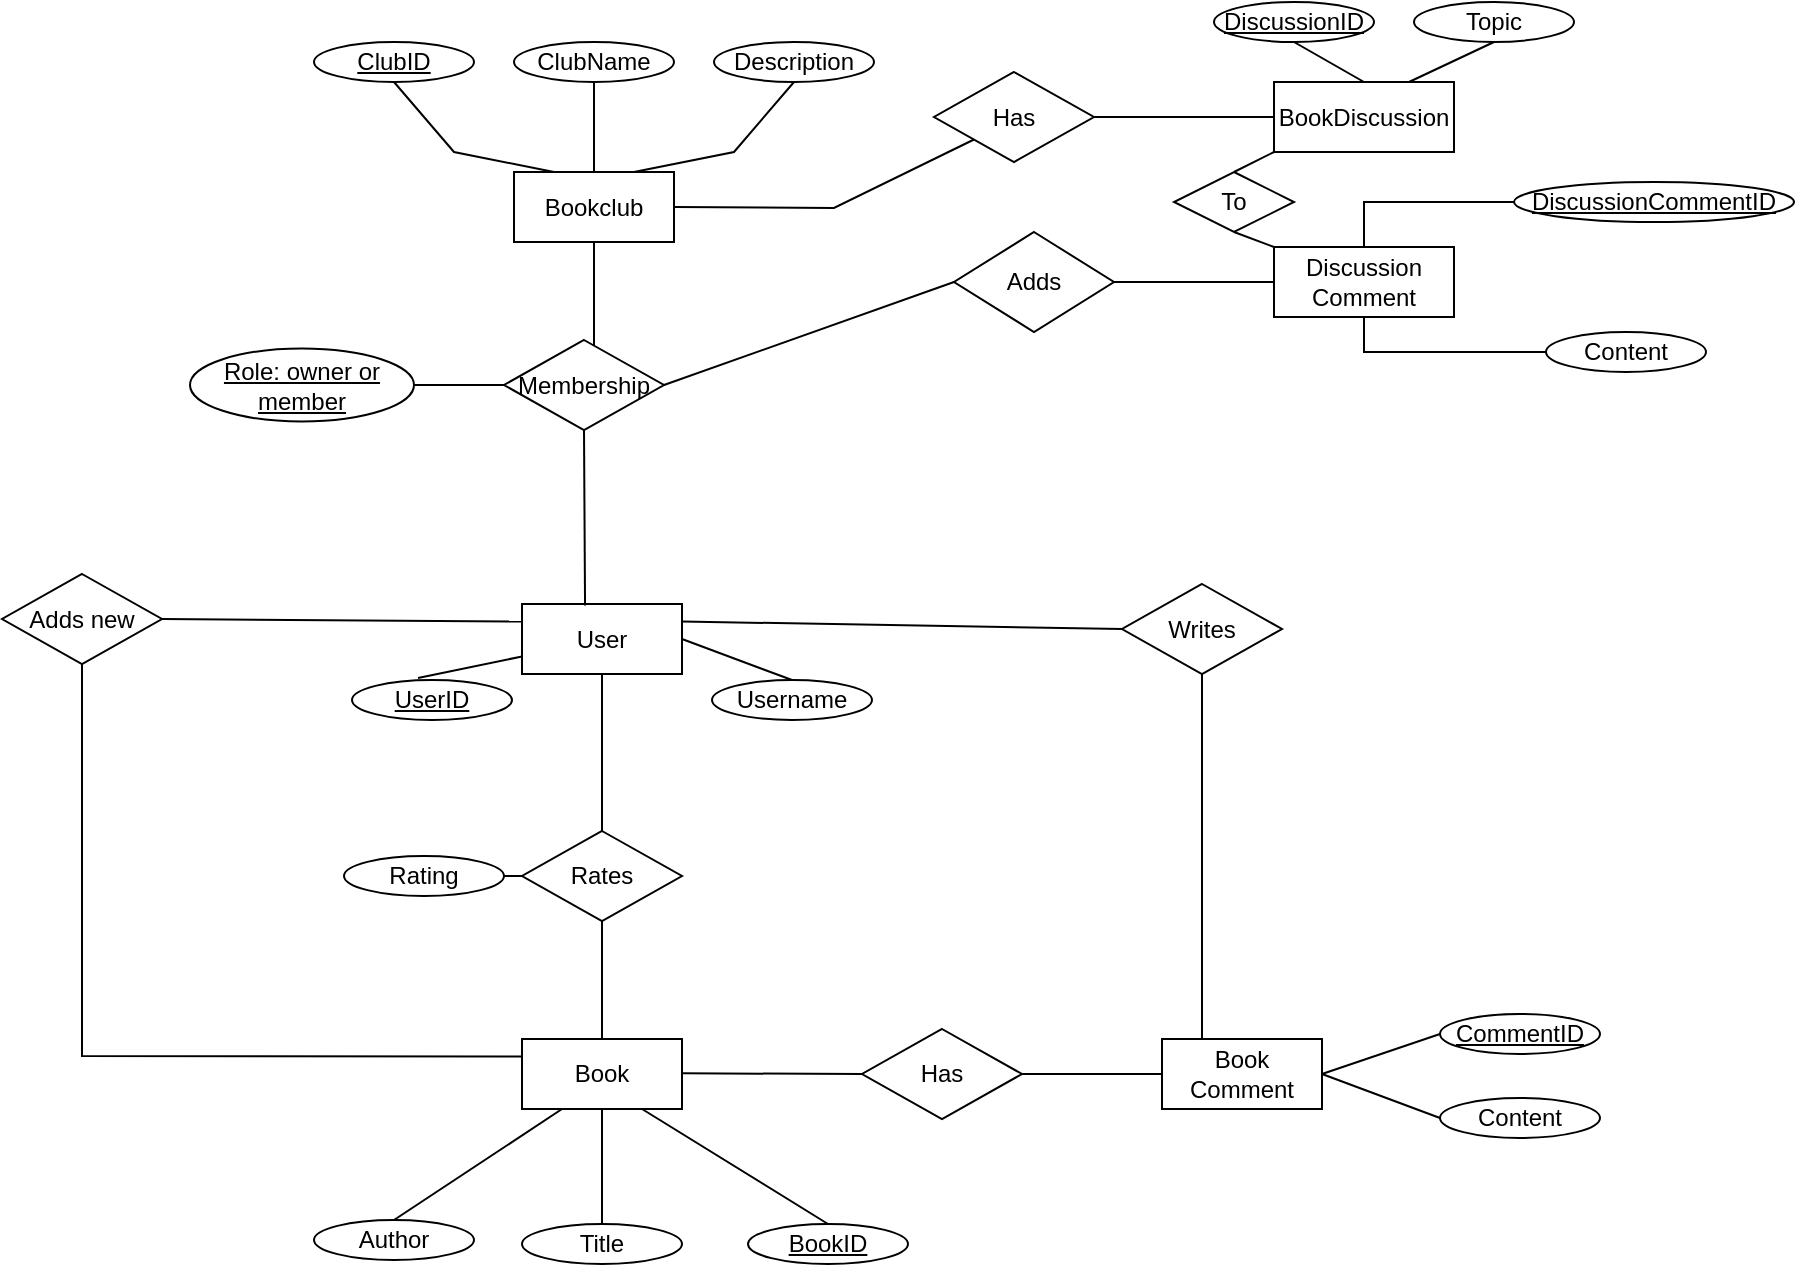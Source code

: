 <mxfile version="26.2.14">
  <diagram name="Page-1" id="cg26zeHAfPYSLwBz31Go">
    <mxGraphModel dx="748" dy="782" grid="0" gridSize="10" guides="1" tooltips="1" connect="1" arrows="1" fold="1" page="0" pageScale="1" pageWidth="827" pageHeight="1169" math="0" shadow="0">
      <root>
        <mxCell id="0" />
        <mxCell id="1" parent="0" />
        <mxCell id="hbbTRyOxC2RGxaQ1tcMn-1" value="User" style="rounded=0;whiteSpace=wrap;html=1;" parent="1" vertex="1">
          <mxGeometry x="1410" y="370" width="80" height="35" as="geometry" />
        </mxCell>
        <mxCell id="hbbTRyOxC2RGxaQ1tcMn-2" value="Rates" style="rhombus;whiteSpace=wrap;html=1;" parent="1" vertex="1">
          <mxGeometry x="1410" y="483.5" width="80" height="45" as="geometry" />
        </mxCell>
        <mxCell id="hbbTRyOxC2RGxaQ1tcMn-3" value="" style="endArrow=none;html=1;rounded=0;entryX=0.5;entryY=0;entryDx=0;entryDy=0;exitX=0.5;exitY=1;exitDx=0;exitDy=0;" parent="1" source="hbbTRyOxC2RGxaQ1tcMn-1" target="hbbTRyOxC2RGxaQ1tcMn-2" edge="1">
          <mxGeometry width="50" height="50" relative="1" as="geometry">
            <mxPoint x="1260" y="420" as="sourcePoint" />
            <mxPoint x="1310" y="370" as="targetPoint" />
            <Array as="points" />
          </mxGeometry>
        </mxCell>
        <mxCell id="hbbTRyOxC2RGxaQ1tcMn-4" value="Bookclub" style="rounded=0;whiteSpace=wrap;html=1;" parent="1" vertex="1">
          <mxGeometry x="1406" y="154" width="80" height="35" as="geometry" />
        </mxCell>
        <mxCell id="hbbTRyOxC2RGxaQ1tcMn-5" value="Book" style="rounded=0;whiteSpace=wrap;html=1;" parent="1" vertex="1">
          <mxGeometry x="1410" y="587.5" width="80" height="35" as="geometry" />
        </mxCell>
        <mxCell id="hbbTRyOxC2RGxaQ1tcMn-6" value="" style="endArrow=none;html=1;rounded=0;entryX=0.5;entryY=0;entryDx=0;entryDy=0;exitX=0.5;exitY=1;exitDx=0;exitDy=0;" parent="1" source="hbbTRyOxC2RGxaQ1tcMn-2" target="hbbTRyOxC2RGxaQ1tcMn-5" edge="1">
          <mxGeometry width="50" height="50" relative="1" as="geometry">
            <mxPoint x="1500" y="437.5" as="sourcePoint" />
            <mxPoint x="1550" y="387.5" as="targetPoint" />
          </mxGeometry>
        </mxCell>
        <mxCell id="hbbTRyOxC2RGxaQ1tcMn-7" value="Author" style="ellipse;whiteSpace=wrap;html=1;" parent="1" vertex="1">
          <mxGeometry x="1306" y="678" width="80" height="20" as="geometry" />
        </mxCell>
        <mxCell id="hbbTRyOxC2RGxaQ1tcMn-8" value="Title" style="ellipse;whiteSpace=wrap;html=1;" parent="1" vertex="1">
          <mxGeometry x="1410" y="680" width="80" height="20" as="geometry" />
        </mxCell>
        <mxCell id="hbbTRyOxC2RGxaQ1tcMn-9" value="&lt;u&gt;BookID&lt;/u&gt;" style="ellipse;whiteSpace=wrap;html=1;" parent="1" vertex="1">
          <mxGeometry x="1523" y="680" width="80" height="20" as="geometry" />
        </mxCell>
        <mxCell id="hbbTRyOxC2RGxaQ1tcMn-10" value="" style="endArrow=none;html=1;rounded=0;exitX=1;exitY=0.25;exitDx=0;exitDy=0;entryX=0;entryY=0.5;entryDx=0;entryDy=0;" parent="1" target="hbbTRyOxC2RGxaQ1tcMn-11" edge="1">
          <mxGeometry width="50" height="50" relative="1" as="geometry">
            <mxPoint x="1490" y="604.66" as="sourcePoint" />
            <mxPoint x="1560" y="600" as="targetPoint" />
          </mxGeometry>
        </mxCell>
        <mxCell id="hbbTRyOxC2RGxaQ1tcMn-11" value="Has" style="rhombus;whiteSpace=wrap;html=1;" parent="1" vertex="1">
          <mxGeometry x="1580" y="582.5" width="80" height="45" as="geometry" />
        </mxCell>
        <mxCell id="hbbTRyOxC2RGxaQ1tcMn-12" value="Book&lt;div&gt;Comment&lt;/div&gt;" style="rounded=0;whiteSpace=wrap;html=1;" parent="1" vertex="1">
          <mxGeometry x="1730" y="587.5" width="80" height="35" as="geometry" />
        </mxCell>
        <mxCell id="hbbTRyOxC2RGxaQ1tcMn-13" value="" style="endArrow=none;html=1;rounded=0;entryX=1;entryY=0.5;entryDx=0;entryDy=0;exitX=0;exitY=0.5;exitDx=0;exitDy=0;" parent="1" source="hbbTRyOxC2RGxaQ1tcMn-12" target="hbbTRyOxC2RGxaQ1tcMn-11" edge="1">
          <mxGeometry width="50" height="50" relative="1" as="geometry">
            <mxPoint x="1410" y="430" as="sourcePoint" />
            <mxPoint x="1460" y="380" as="targetPoint" />
          </mxGeometry>
        </mxCell>
        <mxCell id="hbbTRyOxC2RGxaQ1tcMn-14" value="&lt;u&gt;CommentID&lt;/u&gt;" style="ellipse;whiteSpace=wrap;html=1;" parent="1" vertex="1">
          <mxGeometry x="1869" y="575" width="80" height="20" as="geometry" />
        </mxCell>
        <mxCell id="hbbTRyOxC2RGxaQ1tcMn-15" value="Content" style="ellipse;whiteSpace=wrap;html=1;" parent="1" vertex="1">
          <mxGeometry x="1869" y="617" width="80" height="20" as="geometry" />
        </mxCell>
        <mxCell id="hbbTRyOxC2RGxaQ1tcMn-16" value="" style="endArrow=none;html=1;rounded=0;entryX=0.5;entryY=1;entryDx=0;entryDy=0;exitX=0.5;exitY=0;exitDx=0;exitDy=0;" parent="1" source="hbbTRyOxC2RGxaQ1tcMn-8" target="hbbTRyOxC2RGxaQ1tcMn-5" edge="1">
          <mxGeometry width="50" height="50" relative="1" as="geometry">
            <mxPoint x="1480" y="670" as="sourcePoint" />
            <mxPoint x="1530" y="620" as="targetPoint" />
          </mxGeometry>
        </mxCell>
        <mxCell id="hbbTRyOxC2RGxaQ1tcMn-19" value="&lt;u&gt;UserID&lt;/u&gt;" style="ellipse;whiteSpace=wrap;html=1;" parent="1" vertex="1">
          <mxGeometry x="1325" y="408" width="80" height="20" as="geometry" />
        </mxCell>
        <mxCell id="hbbTRyOxC2RGxaQ1tcMn-20" value="Username" style="ellipse;whiteSpace=wrap;html=1;" parent="1" vertex="1">
          <mxGeometry x="1505" y="408" width="80" height="20" as="geometry" />
        </mxCell>
        <mxCell id="hbbTRyOxC2RGxaQ1tcMn-23" value="&lt;u&gt;ClubID&lt;/u&gt;" style="ellipse;whiteSpace=wrap;html=1;" parent="1" vertex="1">
          <mxGeometry x="1306" y="89" width="80" height="20" as="geometry" />
        </mxCell>
        <mxCell id="hbbTRyOxC2RGxaQ1tcMn-24" value="ClubName" style="ellipse;whiteSpace=wrap;html=1;" parent="1" vertex="1">
          <mxGeometry x="1406" y="89" width="80" height="20" as="geometry" />
        </mxCell>
        <mxCell id="hbbTRyOxC2RGxaQ1tcMn-25" value="Description" style="ellipse;whiteSpace=wrap;html=1;" parent="1" vertex="1">
          <mxGeometry x="1506" y="89" width="80" height="20" as="geometry" />
        </mxCell>
        <mxCell id="hbbTRyOxC2RGxaQ1tcMn-26" value="" style="endArrow=none;html=1;rounded=0;entryX=0.5;entryY=0;entryDx=0;entryDy=0;exitX=0.5;exitY=1;exitDx=0;exitDy=0;" parent="1" source="hbbTRyOxC2RGxaQ1tcMn-24" target="hbbTRyOxC2RGxaQ1tcMn-4" edge="1">
          <mxGeometry width="50" height="50" relative="1" as="geometry">
            <mxPoint x="1266" y="414" as="sourcePoint" />
            <mxPoint x="1316" y="364" as="targetPoint" />
          </mxGeometry>
        </mxCell>
        <mxCell id="hbbTRyOxC2RGxaQ1tcMn-27" value="" style="endArrow=none;html=1;rounded=0;entryX=0.25;entryY=0;entryDx=0;entryDy=0;exitX=0.5;exitY=1;exitDx=0;exitDy=0;" parent="1" source="hbbTRyOxC2RGxaQ1tcMn-23" target="hbbTRyOxC2RGxaQ1tcMn-4" edge="1">
          <mxGeometry width="50" height="50" relative="1" as="geometry">
            <mxPoint x="1266" y="414" as="sourcePoint" />
            <mxPoint x="1316" y="364" as="targetPoint" />
            <Array as="points">
              <mxPoint x="1376" y="144" />
            </Array>
          </mxGeometry>
        </mxCell>
        <mxCell id="hbbTRyOxC2RGxaQ1tcMn-28" value="" style="endArrow=none;html=1;rounded=0;entryX=0.75;entryY=0;entryDx=0;entryDy=0;exitX=0.5;exitY=1;exitDx=0;exitDy=0;" parent="1" source="hbbTRyOxC2RGxaQ1tcMn-25" target="hbbTRyOxC2RGxaQ1tcMn-4" edge="1">
          <mxGeometry width="50" height="50" relative="1" as="geometry">
            <mxPoint x="1266" y="414" as="sourcePoint" />
            <mxPoint x="1316" y="364" as="targetPoint" />
            <Array as="points">
              <mxPoint x="1516" y="144" />
            </Array>
          </mxGeometry>
        </mxCell>
        <mxCell id="hbbTRyOxC2RGxaQ1tcMn-29" value="Adds new" style="rhombus;whiteSpace=wrap;html=1;" parent="1" vertex="1">
          <mxGeometry x="1150" y="355" width="80" height="45" as="geometry" />
        </mxCell>
        <mxCell id="hbbTRyOxC2RGxaQ1tcMn-30" value="" style="endArrow=none;html=1;rounded=0;entryX=0.5;entryY=0;entryDx=0;entryDy=0;exitX=0.5;exitY=1;exitDx=0;exitDy=0;" parent="1" source="hbbTRyOxC2RGxaQ1tcMn-4" edge="1">
          <mxGeometry width="50" height="50" relative="1" as="geometry">
            <mxPoint x="1216" y="454" as="sourcePoint" />
            <mxPoint x="1446" y="246.5" as="targetPoint" />
          </mxGeometry>
        </mxCell>
        <mxCell id="hbbTRyOxC2RGxaQ1tcMn-35" value="" style="endArrow=none;html=1;rounded=0;entryX=0.394;entryY=0.022;entryDx=0;entryDy=0;exitX=0.5;exitY=1;exitDx=0;exitDy=0;entryPerimeter=0;" parent="1" source="keDXUPkcpk8_cCBQaGo0-1" target="hbbTRyOxC2RGxaQ1tcMn-1" edge="1">
          <mxGeometry width="50" height="50" relative="1" as="geometry">
            <mxPoint x="1380" y="325" as="sourcePoint" />
            <mxPoint x="1210" y="360" as="targetPoint" />
          </mxGeometry>
        </mxCell>
        <mxCell id="hbbTRyOxC2RGxaQ1tcMn-38" value="" style="endArrow=none;html=1;rounded=0;entryX=0;entryY=0.25;entryDx=0;entryDy=0;exitX=1;exitY=0.5;exitDx=0;exitDy=0;" parent="1" source="hbbTRyOxC2RGxaQ1tcMn-29" target="hbbTRyOxC2RGxaQ1tcMn-1" edge="1">
          <mxGeometry width="50" height="50" relative="1" as="geometry">
            <mxPoint x="1490" y="410" as="sourcePoint" />
            <mxPoint x="1540" y="360" as="targetPoint" />
            <Array as="points" />
          </mxGeometry>
        </mxCell>
        <mxCell id="hbbTRyOxC2RGxaQ1tcMn-39" value="" style="endArrow=none;html=1;rounded=0;entryX=0.5;entryY=1;entryDx=0;entryDy=0;exitX=0;exitY=0.25;exitDx=0;exitDy=0;" parent="1" source="hbbTRyOxC2RGxaQ1tcMn-5" target="hbbTRyOxC2RGxaQ1tcMn-29" edge="1">
          <mxGeometry width="50" height="50" relative="1" as="geometry">
            <mxPoint x="1490" y="410" as="sourcePoint" />
            <mxPoint x="1540" y="360" as="targetPoint" />
            <Array as="points">
              <mxPoint x="1190" y="596" />
            </Array>
          </mxGeometry>
        </mxCell>
        <mxCell id="hbbTRyOxC2RGxaQ1tcMn-45" value="Writes" style="rhombus;whiteSpace=wrap;html=1;" parent="1" vertex="1">
          <mxGeometry x="1710" y="360" width="80" height="45" as="geometry" />
        </mxCell>
        <mxCell id="hbbTRyOxC2RGxaQ1tcMn-46" value="" style="endArrow=none;html=1;rounded=0;entryX=1;entryY=0.25;entryDx=0;entryDy=0;exitX=0;exitY=0.5;exitDx=0;exitDy=0;" parent="1" source="hbbTRyOxC2RGxaQ1tcMn-45" target="hbbTRyOxC2RGxaQ1tcMn-1" edge="1">
          <mxGeometry width="50" height="50" relative="1" as="geometry">
            <mxPoint x="1540" y="500" as="sourcePoint" />
            <mxPoint x="1590" y="450" as="targetPoint" />
          </mxGeometry>
        </mxCell>
        <mxCell id="hbbTRyOxC2RGxaQ1tcMn-47" value="" style="endArrow=none;html=1;rounded=0;entryX=0.5;entryY=1;entryDx=0;entryDy=0;exitX=0.25;exitY=0;exitDx=0;exitDy=0;" parent="1" source="hbbTRyOxC2RGxaQ1tcMn-12" target="hbbTRyOxC2RGxaQ1tcMn-45" edge="1">
          <mxGeometry width="50" height="50" relative="1" as="geometry">
            <mxPoint x="1540" y="500" as="sourcePoint" />
            <mxPoint x="1590" y="450" as="targetPoint" />
          </mxGeometry>
        </mxCell>
        <mxCell id="hbbTRyOxC2RGxaQ1tcMn-55" value="BookDiscussion" style="rounded=0;whiteSpace=wrap;html=1;" parent="1" vertex="1">
          <mxGeometry x="1786" y="109" width="90" height="35" as="geometry" />
        </mxCell>
        <mxCell id="hbbTRyOxC2RGxaQ1tcMn-56" value="Has" style="rhombus;whiteSpace=wrap;html=1;" parent="1" vertex="1">
          <mxGeometry x="1616" y="104" width="80" height="45" as="geometry" />
        </mxCell>
        <mxCell id="hbbTRyOxC2RGxaQ1tcMn-57" value="" style="endArrow=none;html=1;rounded=0;entryX=1;entryY=0.5;entryDx=0;entryDy=0;exitX=0;exitY=1;exitDx=0;exitDy=0;" parent="1" source="hbbTRyOxC2RGxaQ1tcMn-56" target="hbbTRyOxC2RGxaQ1tcMn-4" edge="1">
          <mxGeometry width="50" height="50" relative="1" as="geometry">
            <mxPoint x="1536" y="464" as="sourcePoint" />
            <mxPoint x="1586" y="414" as="targetPoint" />
            <Array as="points">
              <mxPoint x="1566" y="172" />
            </Array>
          </mxGeometry>
        </mxCell>
        <mxCell id="hbbTRyOxC2RGxaQ1tcMn-58" value="" style="endArrow=none;html=1;rounded=0;entryX=1;entryY=0.5;entryDx=0;entryDy=0;exitX=0;exitY=0.5;exitDx=0;exitDy=0;" parent="1" source="hbbTRyOxC2RGxaQ1tcMn-55" target="hbbTRyOxC2RGxaQ1tcMn-56" edge="1">
          <mxGeometry width="50" height="50" relative="1" as="geometry">
            <mxPoint x="1536" y="464" as="sourcePoint" />
            <mxPoint x="1586" y="414" as="targetPoint" />
          </mxGeometry>
        </mxCell>
        <mxCell id="hbbTRyOxC2RGxaQ1tcMn-59" value="Adds" style="rhombus;whiteSpace=wrap;html=1;" parent="1" vertex="1">
          <mxGeometry x="1626" y="184" width="80" height="50" as="geometry" />
        </mxCell>
        <mxCell id="hbbTRyOxC2RGxaQ1tcMn-60" value="" style="endArrow=none;html=1;rounded=0;entryX=1;entryY=0.5;entryDx=0;entryDy=0;exitX=0;exitY=0.5;exitDx=0;exitDy=0;" parent="1" source="hbbTRyOxC2RGxaQ1tcMn-59" target="keDXUPkcpk8_cCBQaGo0-1" edge="1">
          <mxGeometry width="50" height="50" relative="1" as="geometry">
            <mxPoint x="1536" y="464" as="sourcePoint" />
            <mxPoint x="1486" y="255.25" as="targetPoint" />
          </mxGeometry>
        </mxCell>
        <mxCell id="hbbTRyOxC2RGxaQ1tcMn-62" value="" style="endArrow=none;html=1;rounded=0;entryX=1;entryY=0.5;entryDx=0;entryDy=0;exitX=0;exitY=0.5;exitDx=0;exitDy=0;" parent="1" source="hbbTRyOxC2RGxaQ1tcMn-63" target="hbbTRyOxC2RGxaQ1tcMn-59" edge="1">
          <mxGeometry width="50" height="50" relative="1" as="geometry">
            <mxPoint x="1536" y="464" as="sourcePoint" />
            <mxPoint x="1586" y="414" as="targetPoint" />
          </mxGeometry>
        </mxCell>
        <mxCell id="hbbTRyOxC2RGxaQ1tcMn-63" value="Discussion&lt;div&gt;Comment&lt;/div&gt;" style="rounded=0;whiteSpace=wrap;html=1;" parent="1" vertex="1">
          <mxGeometry x="1786" y="191.5" width="90" height="35" as="geometry" />
        </mxCell>
        <mxCell id="hbbTRyOxC2RGxaQ1tcMn-64" value="&lt;u&gt;DiscussionCommentID&lt;/u&gt;" style="ellipse;whiteSpace=wrap;html=1;" parent="1" vertex="1">
          <mxGeometry x="1906" y="159" width="140" height="20" as="geometry" />
        </mxCell>
        <mxCell id="hbbTRyOxC2RGxaQ1tcMn-66" value="Content" style="ellipse;whiteSpace=wrap;html=1;" parent="1" vertex="1">
          <mxGeometry x="1922" y="234" width="80" height="20" as="geometry" />
        </mxCell>
        <mxCell id="hbbTRyOxC2RGxaQ1tcMn-67" value="" style="endArrow=none;html=1;rounded=0;entryX=0.5;entryY=1;entryDx=0;entryDy=0;exitX=0;exitY=0.5;exitDx=0;exitDy=0;" parent="1" source="hbbTRyOxC2RGxaQ1tcMn-66" target="hbbTRyOxC2RGxaQ1tcMn-63" edge="1">
          <mxGeometry width="50" height="50" relative="1" as="geometry">
            <mxPoint x="1536" y="474" as="sourcePoint" />
            <mxPoint x="1586" y="424" as="targetPoint" />
            <Array as="points">
              <mxPoint x="1831" y="244" />
            </Array>
          </mxGeometry>
        </mxCell>
        <mxCell id="hbbTRyOxC2RGxaQ1tcMn-69" value="" style="endArrow=none;html=1;rounded=0;entryX=0.5;entryY=0;entryDx=0;entryDy=0;exitX=0;exitY=0.5;exitDx=0;exitDy=0;" parent="1" source="hbbTRyOxC2RGxaQ1tcMn-64" target="hbbTRyOxC2RGxaQ1tcMn-63" edge="1">
          <mxGeometry width="50" height="50" relative="1" as="geometry">
            <mxPoint x="1536" y="474" as="sourcePoint" />
            <mxPoint x="1586" y="424" as="targetPoint" />
            <Array as="points">
              <mxPoint x="1831" y="169" />
            </Array>
          </mxGeometry>
        </mxCell>
        <mxCell id="hbbTRyOxC2RGxaQ1tcMn-70" value="To" style="rhombus;whiteSpace=wrap;html=1;" parent="1" vertex="1">
          <mxGeometry x="1736" y="154" width="60" height="30" as="geometry" />
        </mxCell>
        <mxCell id="hbbTRyOxC2RGxaQ1tcMn-71" value="" style="endArrow=none;html=1;rounded=0;entryX=0;entryY=0;entryDx=0;entryDy=0;exitX=0.5;exitY=1;exitDx=0;exitDy=0;" parent="1" source="hbbTRyOxC2RGxaQ1tcMn-70" target="hbbTRyOxC2RGxaQ1tcMn-63" edge="1">
          <mxGeometry width="50" height="50" relative="1" as="geometry">
            <mxPoint x="1816" y="474" as="sourcePoint" />
            <mxPoint x="1866" y="424" as="targetPoint" />
          </mxGeometry>
        </mxCell>
        <mxCell id="hbbTRyOxC2RGxaQ1tcMn-72" value="" style="endArrow=none;html=1;rounded=0;entryX=0.5;entryY=0;entryDx=0;entryDy=0;exitX=0;exitY=1;exitDx=0;exitDy=0;" parent="1" source="hbbTRyOxC2RGxaQ1tcMn-55" target="hbbTRyOxC2RGxaQ1tcMn-70" edge="1">
          <mxGeometry width="50" height="50" relative="1" as="geometry">
            <mxPoint x="1816" y="474" as="sourcePoint" />
            <mxPoint x="1866" y="424" as="targetPoint" />
          </mxGeometry>
        </mxCell>
        <mxCell id="hbbTRyOxC2RGxaQ1tcMn-73" value="&lt;u&gt;DiscussionID&lt;/u&gt;" style="ellipse;whiteSpace=wrap;html=1;" parent="1" vertex="1">
          <mxGeometry x="1756" y="69" width="80" height="20" as="geometry" />
        </mxCell>
        <mxCell id="hbbTRyOxC2RGxaQ1tcMn-74" value="" style="endArrow=none;html=1;rounded=0;entryX=0.5;entryY=0;entryDx=0;entryDy=0;exitX=0.5;exitY=1;exitDx=0;exitDy=0;" parent="1" source="hbbTRyOxC2RGxaQ1tcMn-73" target="hbbTRyOxC2RGxaQ1tcMn-55" edge="1">
          <mxGeometry width="50" height="50" relative="1" as="geometry">
            <mxPoint x="1816" y="474" as="sourcePoint" />
            <mxPoint x="1866" y="424" as="targetPoint" />
          </mxGeometry>
        </mxCell>
        <mxCell id="hbbTRyOxC2RGxaQ1tcMn-79" value="&lt;u&gt;Role: owner or member&lt;/u&gt;" style="ellipse;whiteSpace=wrap;html=1;" parent="1" vertex="1">
          <mxGeometry x="1244" y="242.25" width="112" height="36.5" as="geometry" />
        </mxCell>
        <mxCell id="hbbTRyOxC2RGxaQ1tcMn-81" value="" style="endArrow=none;html=1;rounded=0;entryX=1;entryY=0.5;entryDx=0;entryDy=0;exitX=0;exitY=0.5;exitDx=0;exitDy=0;" parent="1" source="keDXUPkcpk8_cCBQaGo0-1" target="hbbTRyOxC2RGxaQ1tcMn-79" edge="1">
          <mxGeometry width="50" height="50" relative="1" as="geometry">
            <mxPoint x="1406" y="255.25" as="sourcePoint" />
            <mxPoint x="1756" y="434" as="targetPoint" />
          </mxGeometry>
        </mxCell>
        <mxCell id="hbbTRyOxC2RGxaQ1tcMn-82" value="Topic" style="ellipse;whiteSpace=wrap;html=1;" parent="1" vertex="1">
          <mxGeometry x="1856" y="69" width="80" height="20" as="geometry" />
        </mxCell>
        <mxCell id="hbbTRyOxC2RGxaQ1tcMn-83" value="" style="endArrow=none;html=1;rounded=0;entryX=0.5;entryY=1;entryDx=0;entryDy=0;exitX=0.75;exitY=0;exitDx=0;exitDy=0;" parent="1" source="hbbTRyOxC2RGxaQ1tcMn-55" target="hbbTRyOxC2RGxaQ1tcMn-82" edge="1">
          <mxGeometry width="50" height="50" relative="1" as="geometry">
            <mxPoint x="1666" y="384" as="sourcePoint" />
            <mxPoint x="1716" y="334" as="targetPoint" />
          </mxGeometry>
        </mxCell>
        <mxCell id="hbbTRyOxC2RGxaQ1tcMn-88" value="Rating" style="ellipse;whiteSpace=wrap;html=1;" parent="1" vertex="1">
          <mxGeometry x="1321" y="496" width="80" height="20" as="geometry" />
        </mxCell>
        <mxCell id="hbbTRyOxC2RGxaQ1tcMn-101" value="" style="endArrow=none;html=1;rounded=0;fontSize=12;startSize=8;endSize=8;curved=1;entryX=1;entryY=0.5;entryDx=0;entryDy=0;exitX=0.5;exitY=0;exitDx=0;exitDy=0;" parent="1" source="hbbTRyOxC2RGxaQ1tcMn-20" target="hbbTRyOxC2RGxaQ1tcMn-1" edge="1">
          <mxGeometry width="50" height="50" relative="1" as="geometry">
            <mxPoint x="1443" y="367" as="sourcePoint" />
            <mxPoint x="1493" y="317" as="targetPoint" />
          </mxGeometry>
        </mxCell>
        <mxCell id="hbbTRyOxC2RGxaQ1tcMn-102" value="" style="endArrow=none;html=1;rounded=0;fontSize=12;startSize=8;endSize=8;curved=1;entryX=0;entryY=0.75;entryDx=0;entryDy=0;" parent="1" target="hbbTRyOxC2RGxaQ1tcMn-1" edge="1">
          <mxGeometry width="50" height="50" relative="1" as="geometry">
            <mxPoint x="1358" y="407" as="sourcePoint" />
            <mxPoint x="1493" y="317" as="targetPoint" />
          </mxGeometry>
        </mxCell>
        <mxCell id="keDXUPkcpk8_cCBQaGo0-1" value="Membership" style="rhombus;whiteSpace=wrap;html=1;" vertex="1" parent="1">
          <mxGeometry x="1401" y="238" width="80" height="45" as="geometry" />
        </mxCell>
        <mxCell id="keDXUPkcpk8_cCBQaGo0-2" value="" style="endArrow=none;html=1;rounded=0;fontSize=12;startSize=8;endSize=8;curved=1;entryX=1;entryY=0.5;entryDx=0;entryDy=0;exitX=0;exitY=0.5;exitDx=0;exitDy=0;" edge="1" parent="1" source="hbbTRyOxC2RGxaQ1tcMn-14" target="hbbTRyOxC2RGxaQ1tcMn-12">
          <mxGeometry width="50" height="50" relative="1" as="geometry">
            <mxPoint x="1555" y="418" as="sourcePoint" />
            <mxPoint x="1500" y="398" as="targetPoint" />
          </mxGeometry>
        </mxCell>
        <mxCell id="keDXUPkcpk8_cCBQaGo0-3" value="" style="endArrow=none;html=1;rounded=0;fontSize=12;startSize=8;endSize=8;curved=1;entryX=1;entryY=0.5;entryDx=0;entryDy=0;exitX=0;exitY=0.5;exitDx=0;exitDy=0;" edge="1" parent="1" source="hbbTRyOxC2RGxaQ1tcMn-15" target="hbbTRyOxC2RGxaQ1tcMn-12">
          <mxGeometry width="50" height="50" relative="1" as="geometry">
            <mxPoint x="1565" y="428" as="sourcePoint" />
            <mxPoint x="1510" y="408" as="targetPoint" />
          </mxGeometry>
        </mxCell>
        <mxCell id="keDXUPkcpk8_cCBQaGo0-6" value="" style="endArrow=none;html=1;rounded=0;entryX=0.25;entryY=1;entryDx=0;entryDy=0;exitX=0.5;exitY=0;exitDx=0;exitDy=0;" edge="1" parent="1" source="hbbTRyOxC2RGxaQ1tcMn-7" target="hbbTRyOxC2RGxaQ1tcMn-5">
          <mxGeometry width="50" height="50" relative="1" as="geometry">
            <mxPoint x="1740" y="615" as="sourcePoint" />
            <mxPoint x="1670" y="615" as="targetPoint" />
          </mxGeometry>
        </mxCell>
        <mxCell id="keDXUPkcpk8_cCBQaGo0-7" value="" style="endArrow=none;html=1;rounded=0;entryX=0.75;entryY=1;entryDx=0;entryDy=0;exitX=0.5;exitY=0;exitDx=0;exitDy=0;" edge="1" parent="1" source="hbbTRyOxC2RGxaQ1tcMn-9" target="hbbTRyOxC2RGxaQ1tcMn-5">
          <mxGeometry width="50" height="50" relative="1" as="geometry">
            <mxPoint x="1750" y="625" as="sourcePoint" />
            <mxPoint x="1680" y="625" as="targetPoint" />
          </mxGeometry>
        </mxCell>
        <mxCell id="keDXUPkcpk8_cCBQaGo0-10" value="" style="endArrow=none;html=1;rounded=0;fontSize=12;startSize=8;endSize=8;curved=1;entryX=0;entryY=0.5;entryDx=0;entryDy=0;exitX=1;exitY=0.5;exitDx=0;exitDy=0;" edge="1" parent="1" source="hbbTRyOxC2RGxaQ1tcMn-88" target="hbbTRyOxC2RGxaQ1tcMn-2">
          <mxGeometry width="50" height="50" relative="1" as="geometry">
            <mxPoint x="1415" y="501.5" as="sourcePoint" />
            <mxPoint x="1430" y="416" as="targetPoint" />
          </mxGeometry>
        </mxCell>
      </root>
    </mxGraphModel>
  </diagram>
</mxfile>
